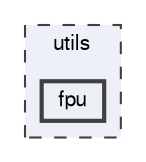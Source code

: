 digraph "fpu"
{
 // LATEX_PDF_SIZE
  bgcolor="transparent";
  edge [fontname=FreeSans,fontsize=10,labelfontname=FreeSans,labelfontsize=10];
  node [fontname=FreeSans,fontsize=10,shape=box,height=0.2,width=0.4];
  compound=true
  subgraph clusterdir_7dbb3f8d9b3c7f1bbfe241818c433d10 {
    graph [ bgcolor="#edf0f7", pencolor="grey25", label="utils", fontname=FreeSans,fontsize=10 style="filled,dashed", URL="dir_7dbb3f8d9b3c7f1bbfe241818c433d10.html",tooltip=""]
  dir_c56e3dc652d0f8b8377cfae9e3ca5f33 [label="fpu", fillcolor="#edf0f7", color="grey25", style="filled,bold", URL="dir_c56e3dc652d0f8b8377cfae9e3ca5f33.html",tooltip=""];
  }
}
